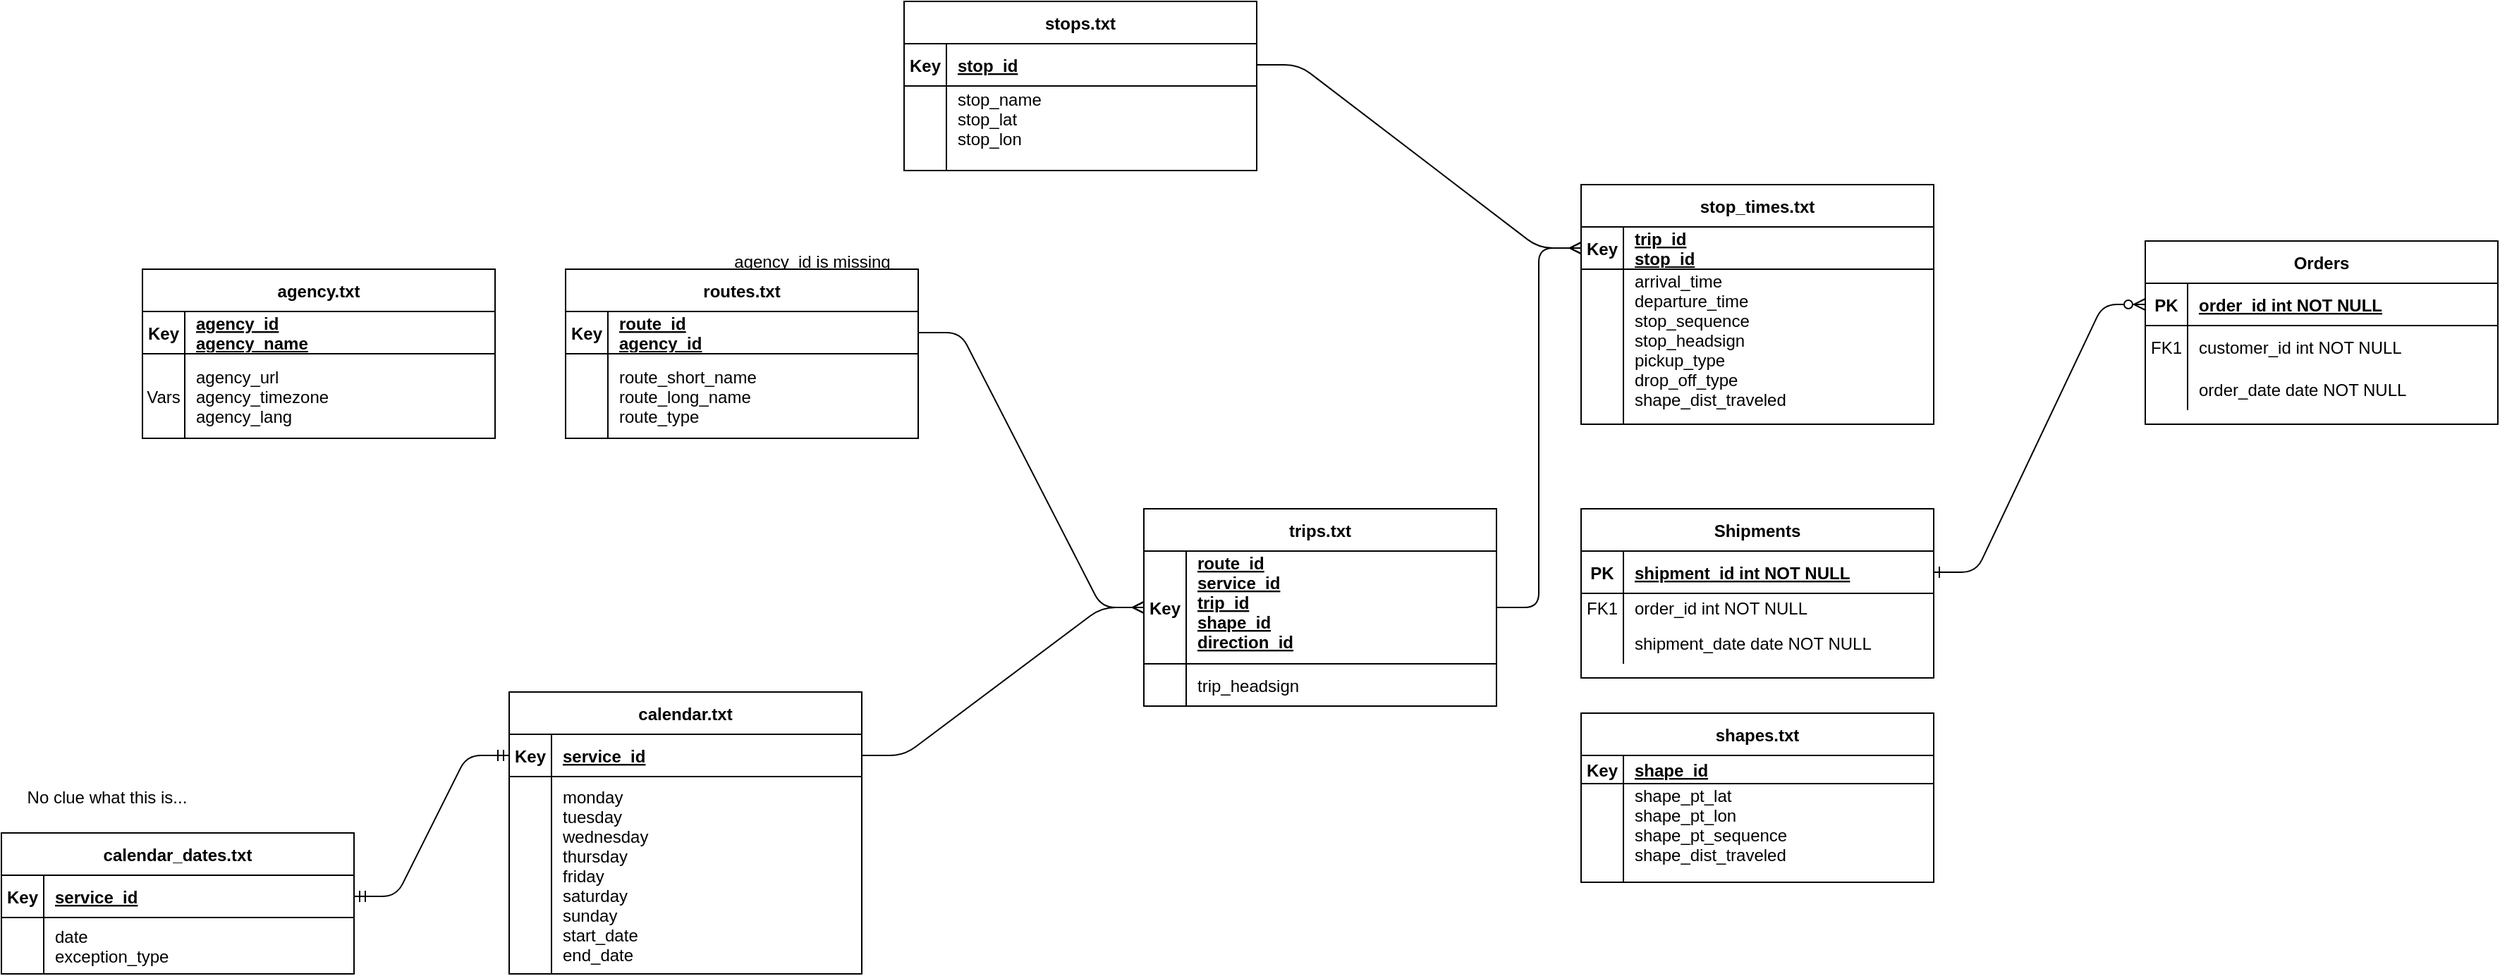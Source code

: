 <mxfile version="13.5.5" type="github">
  <diagram id="R2lEEEUBdFMjLlhIrx00" name="Page-1">
    <mxGraphModel dx="2370" dy="1335" grid="1" gridSize="10" guides="1" tooltips="1" connect="1" arrows="1" fold="1" page="1" pageScale="1" pageWidth="850" pageHeight="1100" math="0" shadow="0" extFonts="Permanent Marker^https://fonts.googleapis.com/css?family=Permanent+Marker">
      <root>
        <mxCell id="0" />
        <mxCell id="1" parent="0" />
        <mxCell id="C-vyLk0tnHw3VtMMgP7b-12" value="" style="edgeStyle=entityRelationEdgeStyle;endArrow=ERzeroToMany;startArrow=ERone;endFill=1;startFill=0;exitX=1;exitY=0.5;exitDx=0;exitDy=0;entryX=0;entryY=0.5;entryDx=0;entryDy=0;" parent="1" source="C-vyLk0tnHw3VtMMgP7b-14" target="C-vyLk0tnHw3VtMMgP7b-3" edge="1">
          <mxGeometry width="100" height="100" relative="1" as="geometry">
            <mxPoint x="1530" y="420" as="sourcePoint" />
            <mxPoint x="1580" y="310" as="targetPoint" />
          </mxGeometry>
        </mxCell>
        <mxCell id="vDfqw6DjF4ysJNk7B4or-22" value="" style="edgeStyle=entityRelationEdgeStyle;fontSize=12;html=1;endArrow=ERmany;entryX=0;entryY=0.5;entryDx=0;entryDy=0;exitX=1;exitY=0.5;exitDx=0;exitDy=0;" edge="1" parent="1" source="C-vyLk0tnHw3VtMMgP7b-24" target="vDfqw6DjF4ysJNk7B4or-2">
          <mxGeometry width="100" height="100" relative="1" as="geometry">
            <mxPoint x="720" y="620" as="sourcePoint" />
            <mxPoint x="920" y="570" as="targetPoint" />
          </mxGeometry>
        </mxCell>
        <mxCell id="vDfqw6DjF4ysJNk7B4or-32" value="agency_id is missing" style="text;html=1;strokeColor=none;fillColor=none;align=center;verticalAlign=middle;whiteSpace=wrap;rounded=0;" vertex="1" parent="1">
          <mxGeometry x="600" y="260" width="150" height="30" as="geometry" />
        </mxCell>
        <mxCell id="vDfqw6DjF4ysJNk7B4or-33" value="No clue what this is..." style="text;html=1;strokeColor=none;fillColor=none;align=center;verticalAlign=middle;whiteSpace=wrap;rounded=0;" vertex="1" parent="1">
          <mxGeometry x="100" y="640" width="150" height="30" as="geometry" />
        </mxCell>
        <mxCell id="vDfqw6DjF4ysJNk7B4or-34" value="" style="edgeStyle=entityRelationEdgeStyle;fontSize=12;html=1;endArrow=ERmandOne;startArrow=ERmandOne;exitX=1;exitY=0.5;exitDx=0;exitDy=0;entryX=0;entryY=0.5;entryDx=0;entryDy=0;" edge="1" parent="1" source="ATlGTixL8j5Jln73g2p4-12" target="C-vyLk0tnHw3VtMMgP7b-24">
          <mxGeometry width="100" height="100" relative="1" as="geometry">
            <mxPoint x="360" y="910" as="sourcePoint" />
            <mxPoint x="460" y="810" as="targetPoint" />
          </mxGeometry>
        </mxCell>
        <mxCell id="vDfqw6DjF4ysJNk7B4or-35" value="" style="edgeStyle=entityRelationEdgeStyle;fontSize=12;html=1;endArrow=ERmany;exitX=1;exitY=0.5;exitDx=0;exitDy=0;entryX=0;entryY=0.5;entryDx=0;entryDy=0;" edge="1" parent="1" source="vDfqw6DjF4ysJNk7B4or-2" target="vDfqw6DjF4ysJNk7B4or-16">
          <mxGeometry width="100" height="100" relative="1" as="geometry">
            <mxPoint x="1120" y="525" as="sourcePoint" />
            <mxPoint x="1170" y="290" as="targetPoint" />
          </mxGeometry>
        </mxCell>
        <mxCell id="vDfqw6DjF4ysJNk7B4or-36" value="" style="edgeStyle=entityRelationEdgeStyle;fontSize=12;html=1;endArrow=ERmany;entryX=0;entryY=0.5;entryDx=0;entryDy=0;exitX=1;exitY=0.5;exitDx=0;exitDy=0;" edge="1" parent="1" source="vDfqw6DjF4ysJNk7B4or-9" target="vDfqw6DjF4ysJNk7B4or-16">
          <mxGeometry width="100" height="100" relative="1" as="geometry">
            <mxPoint x="1090" y="390" as="sourcePoint" />
            <mxPoint x="1070" y="92.5" as="targetPoint" />
          </mxGeometry>
        </mxCell>
        <mxCell id="vDfqw6DjF4ysJNk7B4or-37" value="" style="edgeStyle=entityRelationEdgeStyle;fontSize=12;html=1;endArrow=ERmany;entryX=0;entryY=0.5;entryDx=0;entryDy=0;exitX=1;exitY=0.5;exitDx=0;exitDy=0;" edge="1" parent="1" source="ATlGTixL8j5Jln73g2p4-24" target="vDfqw6DjF4ysJNk7B4or-2">
          <mxGeometry width="100" height="100" relative="1" as="geometry">
            <mxPoint x="750" y="330" as="sourcePoint" />
            <mxPoint x="1090" y="232.5" as="targetPoint" />
          </mxGeometry>
        </mxCell>
        <mxCell id="ATlGTixL8j5Jln73g2p4-11" value="calendar_dates.txt" style="shape=table;startSize=30;container=1;collapsible=1;childLayout=tableLayout;fixedRows=1;rowLines=0;fontStyle=1;align=center;resizeLast=1;" parent="1" vertex="1">
          <mxGeometry x="100" y="680" width="250" height="100" as="geometry" />
        </mxCell>
        <mxCell id="ATlGTixL8j5Jln73g2p4-12" value="" style="shape=partialRectangle;collapsible=0;dropTarget=0;pointerEvents=0;fillColor=none;points=[[0,0.5],[1,0.5]];portConstraint=eastwest;top=0;left=0;right=0;bottom=1;" parent="ATlGTixL8j5Jln73g2p4-11" vertex="1">
          <mxGeometry y="30" width="250" height="30" as="geometry" />
        </mxCell>
        <mxCell id="ATlGTixL8j5Jln73g2p4-13" value="Key" style="shape=partialRectangle;overflow=hidden;connectable=0;fillColor=none;top=0;left=0;bottom=0;right=0;fontStyle=1;" parent="ATlGTixL8j5Jln73g2p4-12" vertex="1">
          <mxGeometry width="30" height="30" as="geometry" />
        </mxCell>
        <mxCell id="ATlGTixL8j5Jln73g2p4-14" value="service_id" style="shape=partialRectangle;overflow=hidden;connectable=0;fillColor=none;top=0;left=0;bottom=0;right=0;align=left;spacingLeft=6;fontStyle=5;" parent="ATlGTixL8j5Jln73g2p4-12" vertex="1">
          <mxGeometry x="30" width="220" height="30" as="geometry" />
        </mxCell>
        <mxCell id="ATlGTixL8j5Jln73g2p4-15" value="" style="shape=partialRectangle;collapsible=0;dropTarget=0;pointerEvents=0;fillColor=none;points=[[0,0.5],[1,0.5]];portConstraint=eastwest;top=0;left=0;right=0;bottom=0;fontStyle=1" parent="ATlGTixL8j5Jln73g2p4-11" vertex="1">
          <mxGeometry y="60" width="250" height="40" as="geometry" />
        </mxCell>
        <mxCell id="ATlGTixL8j5Jln73g2p4-16" value="" style="shape=partialRectangle;overflow=hidden;connectable=0;fillColor=none;top=0;left=0;bottom=0;right=0;" parent="ATlGTixL8j5Jln73g2p4-15" vertex="1">
          <mxGeometry width="30" height="40" as="geometry" />
        </mxCell>
        <mxCell id="ATlGTixL8j5Jln73g2p4-17" value="date&#xa;exception_type" style="shape=partialRectangle;overflow=hidden;connectable=0;fillColor=none;top=0;left=0;bottom=0;right=0;align=left;spacingLeft=6;fontStyle=0" parent="ATlGTixL8j5Jln73g2p4-15" vertex="1">
          <mxGeometry x="30" width="220" height="40" as="geometry" />
        </mxCell>
        <mxCell id="C-vyLk0tnHw3VtMMgP7b-23" value="calendar.txt" style="shape=table;startSize=30;container=1;collapsible=1;childLayout=tableLayout;fixedRows=1;rowLines=0;fontStyle=1;align=center;resizeLast=1;" parent="1" vertex="1">
          <mxGeometry x="460" y="580" width="250" height="200" as="geometry" />
        </mxCell>
        <mxCell id="C-vyLk0tnHw3VtMMgP7b-24" value="" style="shape=partialRectangle;collapsible=0;dropTarget=0;pointerEvents=0;fillColor=none;points=[[0,0.5],[1,0.5]];portConstraint=eastwest;top=0;left=0;right=0;bottom=1;" parent="C-vyLk0tnHw3VtMMgP7b-23" vertex="1">
          <mxGeometry y="30" width="250" height="30" as="geometry" />
        </mxCell>
        <mxCell id="C-vyLk0tnHw3VtMMgP7b-25" value="Key" style="shape=partialRectangle;overflow=hidden;connectable=0;fillColor=none;top=0;left=0;bottom=0;right=0;fontStyle=1;" parent="C-vyLk0tnHw3VtMMgP7b-24" vertex="1">
          <mxGeometry width="30" height="30" as="geometry" />
        </mxCell>
        <mxCell id="C-vyLk0tnHw3VtMMgP7b-26" value="service_id" style="shape=partialRectangle;overflow=hidden;connectable=0;fillColor=none;top=0;left=0;bottom=0;right=0;align=left;spacingLeft=6;fontStyle=5;" parent="C-vyLk0tnHw3VtMMgP7b-24" vertex="1">
          <mxGeometry x="30" width="220" height="30" as="geometry" />
        </mxCell>
        <mxCell id="C-vyLk0tnHw3VtMMgP7b-27" value="" style="shape=partialRectangle;collapsible=0;dropTarget=0;pointerEvents=0;fillColor=none;points=[[0,0.5],[1,0.5]];portConstraint=eastwest;top=0;left=0;right=0;bottom=0;fontStyle=1" parent="C-vyLk0tnHw3VtMMgP7b-23" vertex="1">
          <mxGeometry y="60" width="250" height="140" as="geometry" />
        </mxCell>
        <mxCell id="C-vyLk0tnHw3VtMMgP7b-28" value="" style="shape=partialRectangle;overflow=hidden;connectable=0;fillColor=none;top=0;left=0;bottom=0;right=0;" parent="C-vyLk0tnHw3VtMMgP7b-27" vertex="1">
          <mxGeometry width="30" height="140" as="geometry" />
        </mxCell>
        <mxCell id="C-vyLk0tnHw3VtMMgP7b-29" value="monday&#xa;tuesday&#xa;wednesday&#xa;thursday&#xa;friday&#xa;saturday&#xa;sunday&#xa;start_date&#xa;end_date" style="shape=partialRectangle;overflow=hidden;connectable=0;fillColor=none;top=0;left=0;bottom=0;right=0;align=left;spacingLeft=6;fontStyle=0" parent="C-vyLk0tnHw3VtMMgP7b-27" vertex="1">
          <mxGeometry x="30" width="220" height="140" as="geometry" />
        </mxCell>
        <mxCell id="ATlGTixL8j5Jln73g2p4-23" value="routes.txt" style="shape=table;startSize=30;container=1;collapsible=1;childLayout=tableLayout;fixedRows=1;rowLines=0;fontStyle=1;align=center;resizeLast=1;" parent="1" vertex="1">
          <mxGeometry x="500" y="280" width="250" height="120" as="geometry" />
        </mxCell>
        <mxCell id="ATlGTixL8j5Jln73g2p4-24" value="" style="shape=partialRectangle;collapsible=0;dropTarget=0;pointerEvents=0;fillColor=none;points=[[0,0.5],[1,0.5]];portConstraint=eastwest;top=0;left=0;right=0;bottom=1;" parent="ATlGTixL8j5Jln73g2p4-23" vertex="1">
          <mxGeometry y="30" width="250" height="30" as="geometry" />
        </mxCell>
        <mxCell id="ATlGTixL8j5Jln73g2p4-25" value="Key" style="shape=partialRectangle;overflow=hidden;connectable=0;fillColor=none;top=0;left=0;bottom=0;right=0;fontStyle=1;" parent="ATlGTixL8j5Jln73g2p4-24" vertex="1">
          <mxGeometry width="30" height="30" as="geometry" />
        </mxCell>
        <mxCell id="ATlGTixL8j5Jln73g2p4-26" value="route_id&#xa;agency_id" style="shape=partialRectangle;overflow=hidden;connectable=0;fillColor=none;top=0;left=0;bottom=0;right=0;align=left;spacingLeft=6;fontStyle=5;" parent="ATlGTixL8j5Jln73g2p4-24" vertex="1">
          <mxGeometry x="30" width="220" height="30" as="geometry" />
        </mxCell>
        <mxCell id="ATlGTixL8j5Jln73g2p4-27" value="" style="shape=partialRectangle;collapsible=0;dropTarget=0;pointerEvents=0;fillColor=none;points=[[0,0.5],[1,0.5]];portConstraint=eastwest;top=0;left=0;right=0;bottom=0;fontStyle=1" parent="ATlGTixL8j5Jln73g2p4-23" vertex="1">
          <mxGeometry y="60" width="250" height="60" as="geometry" />
        </mxCell>
        <mxCell id="ATlGTixL8j5Jln73g2p4-28" value="" style="shape=partialRectangle;overflow=hidden;connectable=0;fillColor=none;top=0;left=0;bottom=0;right=0;" parent="ATlGTixL8j5Jln73g2p4-27" vertex="1">
          <mxGeometry width="30" height="60" as="geometry" />
        </mxCell>
        <mxCell id="ATlGTixL8j5Jln73g2p4-29" value="route_short_name&#xa;route_long_name&#xa;route_type" style="shape=partialRectangle;overflow=hidden;connectable=0;fillColor=none;top=0;left=0;bottom=0;right=0;align=left;spacingLeft=6;fontStyle=0" parent="ATlGTixL8j5Jln73g2p4-27" vertex="1">
          <mxGeometry x="30" width="220" height="60" as="geometry" />
        </mxCell>
        <mxCell id="vDfqw6DjF4ysJNk7B4or-1" value="trips.txt" style="shape=table;startSize=30;container=1;collapsible=1;childLayout=tableLayout;fixedRows=1;rowLines=0;fontStyle=1;align=center;resizeLast=1;" vertex="1" parent="1">
          <mxGeometry x="910" y="450" width="250" height="140" as="geometry" />
        </mxCell>
        <mxCell id="vDfqw6DjF4ysJNk7B4or-2" value="" style="shape=partialRectangle;collapsible=0;dropTarget=0;pointerEvents=0;fillColor=none;points=[[0,0.5],[1,0.5]];portConstraint=eastwest;top=0;left=0;right=0;bottom=1;" vertex="1" parent="vDfqw6DjF4ysJNk7B4or-1">
          <mxGeometry y="30" width="250" height="80" as="geometry" />
        </mxCell>
        <mxCell id="vDfqw6DjF4ysJNk7B4or-3" value="Key" style="shape=partialRectangle;overflow=hidden;connectable=0;fillColor=none;top=0;left=0;bottom=0;right=0;fontStyle=1;" vertex="1" parent="vDfqw6DjF4ysJNk7B4or-2">
          <mxGeometry width="30" height="80" as="geometry" />
        </mxCell>
        <mxCell id="vDfqw6DjF4ysJNk7B4or-4" value="route_id&#xa;service_id&#xa;trip_id&#xa;shape_id&#xa;direction_id&#xa;" style="shape=partialRectangle;overflow=hidden;connectable=0;fillColor=none;top=0;left=0;bottom=0;right=0;align=left;spacingLeft=6;fontStyle=5;" vertex="1" parent="vDfqw6DjF4ysJNk7B4or-2">
          <mxGeometry x="30" width="220" height="80" as="geometry" />
        </mxCell>
        <mxCell id="vDfqw6DjF4ysJNk7B4or-5" value="" style="shape=partialRectangle;collapsible=0;dropTarget=0;pointerEvents=0;fillColor=none;points=[[0,0.5],[1,0.5]];portConstraint=eastwest;top=0;left=0;right=0;bottom=0;fontStyle=1" vertex="1" parent="vDfqw6DjF4ysJNk7B4or-1">
          <mxGeometry y="110" width="250" height="30" as="geometry" />
        </mxCell>
        <mxCell id="vDfqw6DjF4ysJNk7B4or-6" value="" style="shape=partialRectangle;overflow=hidden;connectable=0;fillColor=none;top=0;left=0;bottom=0;right=0;" vertex="1" parent="vDfqw6DjF4ysJNk7B4or-5">
          <mxGeometry width="30" height="30" as="geometry" />
        </mxCell>
        <mxCell id="vDfqw6DjF4ysJNk7B4or-7" value="trip_headsign" style="shape=partialRectangle;overflow=hidden;connectable=0;fillColor=none;top=0;left=0;bottom=0;right=0;align=left;spacingLeft=6;fontStyle=0" vertex="1" parent="vDfqw6DjF4ysJNk7B4or-5">
          <mxGeometry x="30" width="220" height="30" as="geometry" />
        </mxCell>
        <mxCell id="ATlGTixL8j5Jln73g2p4-1" value="agency.txt" style="shape=table;startSize=30;container=1;collapsible=1;childLayout=tableLayout;fixedRows=1;rowLines=0;fontStyle=1;align=center;resizeLast=1;" parent="1" vertex="1">
          <mxGeometry x="200" y="280" width="250" height="120" as="geometry" />
        </mxCell>
        <mxCell id="ATlGTixL8j5Jln73g2p4-2" value="" style="shape=partialRectangle;collapsible=0;dropTarget=0;pointerEvents=0;fillColor=none;points=[[0,0.5],[1,0.5]];portConstraint=eastwest;top=0;left=0;right=0;bottom=1;" parent="ATlGTixL8j5Jln73g2p4-1" vertex="1">
          <mxGeometry y="30" width="250" height="30" as="geometry" />
        </mxCell>
        <mxCell id="ATlGTixL8j5Jln73g2p4-3" value="Key" style="shape=partialRectangle;overflow=hidden;connectable=0;fillColor=none;top=0;left=0;bottom=0;right=0;fontStyle=1;" parent="ATlGTixL8j5Jln73g2p4-2" vertex="1">
          <mxGeometry width="30" height="30" as="geometry" />
        </mxCell>
        <mxCell id="ATlGTixL8j5Jln73g2p4-4" value="agency_id&#xa;agency_name&#xa;" style="shape=partialRectangle;overflow=hidden;connectable=0;fillColor=none;top=0;left=0;bottom=0;right=0;align=left;spacingLeft=6;fontStyle=5;" parent="ATlGTixL8j5Jln73g2p4-2" vertex="1">
          <mxGeometry x="30" width="220" height="30" as="geometry" />
        </mxCell>
        <mxCell id="ATlGTixL8j5Jln73g2p4-5" value="" style="shape=partialRectangle;collapsible=0;dropTarget=0;pointerEvents=0;fillColor=none;points=[[0,0.5],[1,0.5]];portConstraint=eastwest;top=0;left=0;right=0;bottom=0;fontStyle=1" parent="ATlGTixL8j5Jln73g2p4-1" vertex="1">
          <mxGeometry y="60" width="250" height="60" as="geometry" />
        </mxCell>
        <mxCell id="ATlGTixL8j5Jln73g2p4-6" value="Vars" style="shape=partialRectangle;overflow=hidden;connectable=0;fillColor=none;top=0;left=0;bottom=0;right=0;" parent="ATlGTixL8j5Jln73g2p4-5" vertex="1">
          <mxGeometry width="30" height="60" as="geometry" />
        </mxCell>
        <mxCell id="ATlGTixL8j5Jln73g2p4-7" value="agency_url&#xa;agency_timezone&#xa;agency_lang" style="shape=partialRectangle;overflow=hidden;connectable=0;fillColor=none;top=0;left=0;bottom=0;right=0;align=left;spacingLeft=6;fontStyle=0" parent="ATlGTixL8j5Jln73g2p4-5" vertex="1">
          <mxGeometry x="30" width="220" height="60" as="geometry" />
        </mxCell>
        <mxCell id="vDfqw6DjF4ysJNk7B4or-8" value="stops.txt" style="shape=table;startSize=30;container=1;collapsible=1;childLayout=tableLayout;fixedRows=1;rowLines=0;fontStyle=1;align=center;resizeLast=1;" vertex="1" parent="1">
          <mxGeometry x="740" y="90" width="250" height="120" as="geometry" />
        </mxCell>
        <mxCell id="vDfqw6DjF4ysJNk7B4or-9" value="" style="shape=partialRectangle;collapsible=0;dropTarget=0;pointerEvents=0;fillColor=none;points=[[0,0.5],[1,0.5]];portConstraint=eastwest;top=0;left=0;right=0;bottom=1;" vertex="1" parent="vDfqw6DjF4ysJNk7B4or-8">
          <mxGeometry y="30" width="250" height="30" as="geometry" />
        </mxCell>
        <mxCell id="vDfqw6DjF4ysJNk7B4or-10" value="Key" style="shape=partialRectangle;overflow=hidden;connectable=0;fillColor=none;top=0;left=0;bottom=0;right=0;fontStyle=1;" vertex="1" parent="vDfqw6DjF4ysJNk7B4or-9">
          <mxGeometry width="30" height="30" as="geometry" />
        </mxCell>
        <mxCell id="vDfqw6DjF4ysJNk7B4or-11" value="stop_id" style="shape=partialRectangle;overflow=hidden;connectable=0;fillColor=none;top=0;left=0;bottom=0;right=0;align=left;spacingLeft=6;fontStyle=5;" vertex="1" parent="vDfqw6DjF4ysJNk7B4or-9">
          <mxGeometry x="30" width="220" height="30" as="geometry" />
        </mxCell>
        <mxCell id="vDfqw6DjF4ysJNk7B4or-12" value="" style="shape=partialRectangle;collapsible=0;dropTarget=0;pointerEvents=0;fillColor=none;points=[[0,0.5],[1,0.5]];portConstraint=eastwest;top=0;left=0;right=0;bottom=0;fontStyle=1" vertex="1" parent="vDfqw6DjF4ysJNk7B4or-8">
          <mxGeometry y="60" width="250" height="60" as="geometry" />
        </mxCell>
        <mxCell id="vDfqw6DjF4ysJNk7B4or-13" value="" style="shape=partialRectangle;overflow=hidden;connectable=0;fillColor=none;top=0;left=0;bottom=0;right=0;" vertex="1" parent="vDfqw6DjF4ysJNk7B4or-12">
          <mxGeometry width="30" height="60" as="geometry" />
        </mxCell>
        <mxCell id="vDfqw6DjF4ysJNk7B4or-14" value="stop_name&#xa;stop_lat&#xa;stop_lon&#xa;" style="shape=partialRectangle;overflow=hidden;connectable=0;fillColor=none;top=0;left=0;bottom=0;right=0;align=left;spacingLeft=6;fontStyle=0" vertex="1" parent="vDfqw6DjF4ysJNk7B4or-12">
          <mxGeometry x="30" width="220" height="60" as="geometry" />
        </mxCell>
        <mxCell id="vDfqw6DjF4ysJNk7B4or-15" value="stop_times.txt" style="shape=table;startSize=30;container=1;collapsible=1;childLayout=tableLayout;fixedRows=1;rowLines=0;fontStyle=1;align=center;resizeLast=1;" vertex="1" parent="1">
          <mxGeometry x="1220" y="220" width="250" height="170" as="geometry" />
        </mxCell>
        <mxCell id="vDfqw6DjF4ysJNk7B4or-16" value="" style="shape=partialRectangle;collapsible=0;dropTarget=0;pointerEvents=0;fillColor=none;points=[[0,0.5],[1,0.5]];portConstraint=eastwest;top=0;left=0;right=0;bottom=1;" vertex="1" parent="vDfqw6DjF4ysJNk7B4or-15">
          <mxGeometry y="30" width="250" height="30" as="geometry" />
        </mxCell>
        <mxCell id="vDfqw6DjF4ysJNk7B4or-17" value="Key" style="shape=partialRectangle;overflow=hidden;connectable=0;fillColor=none;top=0;left=0;bottom=0;right=0;fontStyle=1;" vertex="1" parent="vDfqw6DjF4ysJNk7B4or-16">
          <mxGeometry width="30" height="30" as="geometry" />
        </mxCell>
        <mxCell id="vDfqw6DjF4ysJNk7B4or-18" value="trip_id&#xa;stop_id&#xa;" style="shape=partialRectangle;overflow=hidden;connectable=0;fillColor=none;top=0;left=0;bottom=0;right=0;align=left;spacingLeft=6;fontStyle=5;" vertex="1" parent="vDfqw6DjF4ysJNk7B4or-16">
          <mxGeometry x="30" width="220" height="30" as="geometry" />
        </mxCell>
        <mxCell id="vDfqw6DjF4ysJNk7B4or-19" value="" style="shape=partialRectangle;collapsible=0;dropTarget=0;pointerEvents=0;fillColor=none;points=[[0,0.5],[1,0.5]];portConstraint=eastwest;top=0;left=0;right=0;bottom=0;fontStyle=1" vertex="1" parent="vDfqw6DjF4ysJNk7B4or-15">
          <mxGeometry y="60" width="250" height="110" as="geometry" />
        </mxCell>
        <mxCell id="vDfqw6DjF4ysJNk7B4or-20" value="" style="shape=partialRectangle;overflow=hidden;connectable=0;fillColor=none;top=0;left=0;bottom=0;right=0;" vertex="1" parent="vDfqw6DjF4ysJNk7B4or-19">
          <mxGeometry width="30" height="110" as="geometry" />
        </mxCell>
        <mxCell id="vDfqw6DjF4ysJNk7B4or-21" value="arrival_time&#xa;departure_time&#xa;stop_sequence&#xa;stop_headsign&#xa;pickup_type&#xa;drop_off_type&#xa;shape_dist_traveled&#xa;" style="shape=partialRectangle;overflow=hidden;connectable=0;fillColor=none;top=0;left=0;bottom=0;right=0;align=left;spacingLeft=6;fontStyle=0" vertex="1" parent="vDfqw6DjF4ysJNk7B4or-19">
          <mxGeometry x="30" width="220" height="110" as="geometry" />
        </mxCell>
        <mxCell id="C-vyLk0tnHw3VtMMgP7b-2" value="Orders" style="shape=table;startSize=30;container=1;collapsible=1;childLayout=tableLayout;fixedRows=1;rowLines=0;fontStyle=1;align=center;resizeLast=1;" parent="1" vertex="1">
          <mxGeometry x="1620" y="260" width="250" height="130" as="geometry" />
        </mxCell>
        <mxCell id="C-vyLk0tnHw3VtMMgP7b-3" value="" style="shape=partialRectangle;collapsible=0;dropTarget=0;pointerEvents=0;fillColor=none;points=[[0,0.5],[1,0.5]];portConstraint=eastwest;top=0;left=0;right=0;bottom=1;" parent="C-vyLk0tnHw3VtMMgP7b-2" vertex="1">
          <mxGeometry y="30" width="250" height="30" as="geometry" />
        </mxCell>
        <mxCell id="C-vyLk0tnHw3VtMMgP7b-4" value="PK" style="shape=partialRectangle;overflow=hidden;connectable=0;fillColor=none;top=0;left=0;bottom=0;right=0;fontStyle=1;" parent="C-vyLk0tnHw3VtMMgP7b-3" vertex="1">
          <mxGeometry width="30" height="30" as="geometry" />
        </mxCell>
        <mxCell id="C-vyLk0tnHw3VtMMgP7b-5" value="order_id int NOT NULL " style="shape=partialRectangle;overflow=hidden;connectable=0;fillColor=none;top=0;left=0;bottom=0;right=0;align=left;spacingLeft=6;fontStyle=5;" parent="C-vyLk0tnHw3VtMMgP7b-3" vertex="1">
          <mxGeometry x="30" width="220" height="30" as="geometry" />
        </mxCell>
        <mxCell id="C-vyLk0tnHw3VtMMgP7b-6" value="" style="shape=partialRectangle;collapsible=0;dropTarget=0;pointerEvents=0;fillColor=none;points=[[0,0.5],[1,0.5]];portConstraint=eastwest;top=0;left=0;right=0;bottom=0;" parent="C-vyLk0tnHw3VtMMgP7b-2" vertex="1">
          <mxGeometry y="60" width="250" height="30" as="geometry" />
        </mxCell>
        <mxCell id="C-vyLk0tnHw3VtMMgP7b-7" value="FK1" style="shape=partialRectangle;overflow=hidden;connectable=0;fillColor=none;top=0;left=0;bottom=0;right=0;" parent="C-vyLk0tnHw3VtMMgP7b-6" vertex="1">
          <mxGeometry width="30" height="30" as="geometry" />
        </mxCell>
        <mxCell id="C-vyLk0tnHw3VtMMgP7b-8" value="customer_id int NOT NULL" style="shape=partialRectangle;overflow=hidden;connectable=0;fillColor=none;top=0;left=0;bottom=0;right=0;align=left;spacingLeft=6;" parent="C-vyLk0tnHw3VtMMgP7b-6" vertex="1">
          <mxGeometry x="30" width="220" height="30" as="geometry" />
        </mxCell>
        <mxCell id="C-vyLk0tnHw3VtMMgP7b-9" value="" style="shape=partialRectangle;collapsible=0;dropTarget=0;pointerEvents=0;fillColor=none;points=[[0,0.5],[1,0.5]];portConstraint=eastwest;top=0;left=0;right=0;bottom=0;" parent="C-vyLk0tnHw3VtMMgP7b-2" vertex="1">
          <mxGeometry y="90" width="250" height="30" as="geometry" />
        </mxCell>
        <mxCell id="C-vyLk0tnHw3VtMMgP7b-10" value="" style="shape=partialRectangle;overflow=hidden;connectable=0;fillColor=none;top=0;left=0;bottom=0;right=0;" parent="C-vyLk0tnHw3VtMMgP7b-9" vertex="1">
          <mxGeometry width="30" height="30" as="geometry" />
        </mxCell>
        <mxCell id="C-vyLk0tnHw3VtMMgP7b-11" value="order_date date NOT NULL" style="shape=partialRectangle;overflow=hidden;connectable=0;fillColor=none;top=0;left=0;bottom=0;right=0;align=left;spacingLeft=6;" parent="C-vyLk0tnHw3VtMMgP7b-9" vertex="1">
          <mxGeometry x="30" width="220" height="30" as="geometry" />
        </mxCell>
        <mxCell id="C-vyLk0tnHw3VtMMgP7b-13" value="Shipments" style="shape=table;startSize=30;container=1;collapsible=1;childLayout=tableLayout;fixedRows=1;rowLines=0;fontStyle=1;align=center;resizeLast=1;" parent="1" vertex="1">
          <mxGeometry x="1220" y="450" width="250" height="120" as="geometry" />
        </mxCell>
        <mxCell id="C-vyLk0tnHw3VtMMgP7b-14" value="" style="shape=partialRectangle;collapsible=0;dropTarget=0;pointerEvents=0;fillColor=none;points=[[0,0.5],[1,0.5]];portConstraint=eastwest;top=0;left=0;right=0;bottom=1;" parent="C-vyLk0tnHw3VtMMgP7b-13" vertex="1">
          <mxGeometry y="30" width="250" height="30" as="geometry" />
        </mxCell>
        <mxCell id="C-vyLk0tnHw3VtMMgP7b-15" value="PK" style="shape=partialRectangle;overflow=hidden;connectable=0;fillColor=none;top=0;left=0;bottom=0;right=0;fontStyle=1;" parent="C-vyLk0tnHw3VtMMgP7b-14" vertex="1">
          <mxGeometry width="30" height="30" as="geometry" />
        </mxCell>
        <mxCell id="C-vyLk0tnHw3VtMMgP7b-16" value="shipment_id int NOT NULL " style="shape=partialRectangle;overflow=hidden;connectable=0;fillColor=none;top=0;left=0;bottom=0;right=0;align=left;spacingLeft=6;fontStyle=5;" parent="C-vyLk0tnHw3VtMMgP7b-14" vertex="1">
          <mxGeometry x="30" width="220" height="30" as="geometry" />
        </mxCell>
        <mxCell id="C-vyLk0tnHw3VtMMgP7b-17" value="" style="shape=partialRectangle;collapsible=0;dropTarget=0;pointerEvents=0;fillColor=none;points=[[0,0.5],[1,0.5]];portConstraint=eastwest;top=0;left=0;right=0;bottom=0;" parent="C-vyLk0tnHw3VtMMgP7b-13" vertex="1">
          <mxGeometry y="60" width="250" height="20" as="geometry" />
        </mxCell>
        <mxCell id="C-vyLk0tnHw3VtMMgP7b-18" value="FK1" style="shape=partialRectangle;overflow=hidden;connectable=0;fillColor=none;top=0;left=0;bottom=0;right=0;" parent="C-vyLk0tnHw3VtMMgP7b-17" vertex="1">
          <mxGeometry width="30" height="20" as="geometry" />
        </mxCell>
        <mxCell id="C-vyLk0tnHw3VtMMgP7b-19" value="order_id int NOT NULL" style="shape=partialRectangle;overflow=hidden;connectable=0;fillColor=none;top=0;left=0;bottom=0;right=0;align=left;spacingLeft=6;" parent="C-vyLk0tnHw3VtMMgP7b-17" vertex="1">
          <mxGeometry x="30" width="220" height="20" as="geometry" />
        </mxCell>
        <mxCell id="C-vyLk0tnHw3VtMMgP7b-20" value="" style="shape=partialRectangle;collapsible=0;dropTarget=0;pointerEvents=0;fillColor=none;points=[[0,0.5],[1,0.5]];portConstraint=eastwest;top=0;left=0;right=0;bottom=0;" parent="C-vyLk0tnHw3VtMMgP7b-13" vertex="1">
          <mxGeometry y="80" width="250" height="30" as="geometry" />
        </mxCell>
        <mxCell id="C-vyLk0tnHw3VtMMgP7b-21" value="" style="shape=partialRectangle;overflow=hidden;connectable=0;fillColor=none;top=0;left=0;bottom=0;right=0;" parent="C-vyLk0tnHw3VtMMgP7b-20" vertex="1">
          <mxGeometry width="30" height="30" as="geometry" />
        </mxCell>
        <mxCell id="C-vyLk0tnHw3VtMMgP7b-22" value="shipment_date date NOT NULL" style="shape=partialRectangle;overflow=hidden;connectable=0;fillColor=none;top=0;left=0;bottom=0;right=0;align=left;spacingLeft=6;" parent="C-vyLk0tnHw3VtMMgP7b-20" vertex="1">
          <mxGeometry x="30" width="220" height="30" as="geometry" />
        </mxCell>
        <mxCell id="vDfqw6DjF4ysJNk7B4or-23" value="shapes.txt" style="shape=table;startSize=30;container=1;collapsible=1;childLayout=tableLayout;fixedRows=1;rowLines=0;fontStyle=1;align=center;resizeLast=1;" vertex="1" parent="1">
          <mxGeometry x="1220" y="595" width="250" height="120" as="geometry" />
        </mxCell>
        <mxCell id="vDfqw6DjF4ysJNk7B4or-24" value="" style="shape=partialRectangle;collapsible=0;dropTarget=0;pointerEvents=0;fillColor=none;points=[[0,0.5],[1,0.5]];portConstraint=eastwest;top=0;left=0;right=0;bottom=1;" vertex="1" parent="vDfqw6DjF4ysJNk7B4or-23">
          <mxGeometry y="30" width="250" height="20" as="geometry" />
        </mxCell>
        <mxCell id="vDfqw6DjF4ysJNk7B4or-25" value="Key" style="shape=partialRectangle;overflow=hidden;connectable=0;fillColor=none;top=0;left=0;bottom=0;right=0;fontStyle=1;" vertex="1" parent="vDfqw6DjF4ysJNk7B4or-24">
          <mxGeometry width="30" height="20" as="geometry" />
        </mxCell>
        <mxCell id="vDfqw6DjF4ysJNk7B4or-26" value="shape_id" style="shape=partialRectangle;overflow=hidden;connectable=0;fillColor=none;top=0;left=0;bottom=0;right=0;align=left;spacingLeft=6;fontStyle=5;" vertex="1" parent="vDfqw6DjF4ysJNk7B4or-24">
          <mxGeometry x="30" width="220" height="20" as="geometry" />
        </mxCell>
        <mxCell id="vDfqw6DjF4ysJNk7B4or-27" value="" style="shape=partialRectangle;collapsible=0;dropTarget=0;pointerEvents=0;fillColor=none;points=[[0,0.5],[1,0.5]];portConstraint=eastwest;top=0;left=0;right=0;bottom=0;fontStyle=1" vertex="1" parent="vDfqw6DjF4ysJNk7B4or-23">
          <mxGeometry y="50" width="250" height="70" as="geometry" />
        </mxCell>
        <mxCell id="vDfqw6DjF4ysJNk7B4or-28" value="" style="shape=partialRectangle;overflow=hidden;connectable=0;fillColor=none;top=0;left=0;bottom=0;right=0;" vertex="1" parent="vDfqw6DjF4ysJNk7B4or-27">
          <mxGeometry width="30" height="70" as="geometry" />
        </mxCell>
        <mxCell id="vDfqw6DjF4ysJNk7B4or-29" value="shape_pt_lat&#xa;shape_pt_lon&#xa;shape_pt_sequence&#xa;shape_dist_traveled&#xa;" style="shape=partialRectangle;overflow=hidden;connectable=0;fillColor=none;top=0;left=0;bottom=0;right=0;align=left;spacingLeft=6;fontStyle=0" vertex="1" parent="vDfqw6DjF4ysJNk7B4or-27">
          <mxGeometry x="30" width="220" height="70" as="geometry" />
        </mxCell>
      </root>
    </mxGraphModel>
  </diagram>
</mxfile>